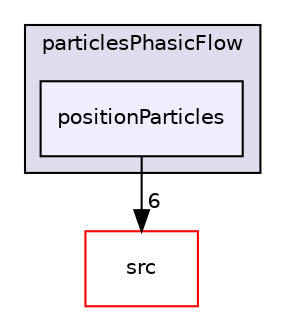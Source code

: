 digraph "utilities/particlesPhasicFlow/positionParticles" {
  compound=true
  node [ fontsize="10", fontname="Helvetica"];
  edge [ labelfontsize="10", labelfontname="Helvetica"];
  subgraph clusterdir_e8a3110d50afa743b849d63edd99c1b4 {
    graph [ bgcolor="#ddddee", pencolor="black", label="particlesPhasicFlow" fontname="Helvetica", fontsize="10", URL="dir_e8a3110d50afa743b849d63edd99c1b4.html"]
  dir_f173282f05c0c49113faf78faa060b26 [shape=box, label="positionParticles", style="filled", fillcolor="#eeeeff", pencolor="black", URL="dir_f173282f05c0c49113faf78faa060b26.html"];
  }
  dir_68267d1309a1af8e8297ef4c3efbcdba [shape=box label="src" fillcolor="white" style="filled" color="red" URL="dir_68267d1309a1af8e8297ef4c3efbcdba.html"];
  dir_f173282f05c0c49113faf78faa060b26->dir_68267d1309a1af8e8297ef4c3efbcdba [headlabel="6", labeldistance=1.5 headhref="dir_000188_000007.html"];
}
